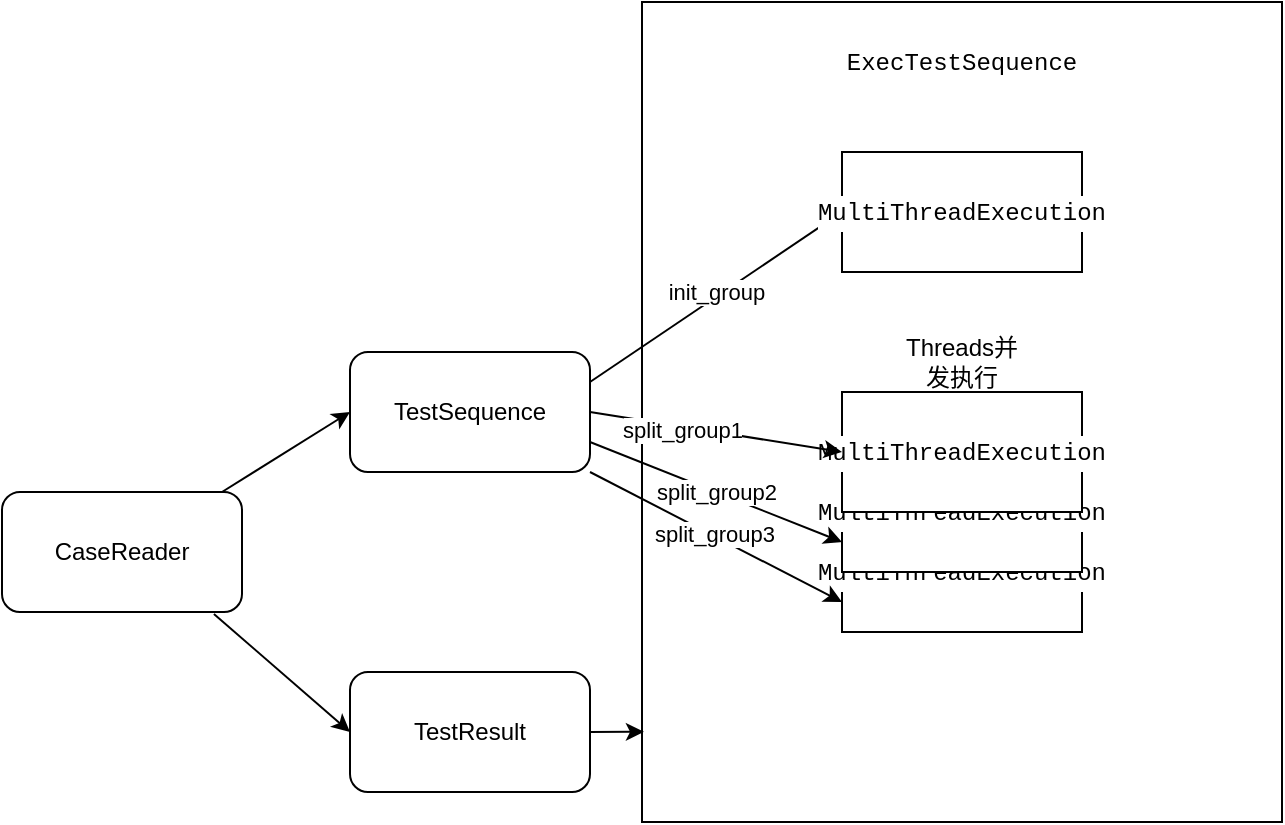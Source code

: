 <mxfile version="22.0.2" type="github">
  <diagram name="第 1 页" id="oW00P3V7mnh5LHBCPDzu">
    <mxGraphModel dx="1026" dy="655" grid="1" gridSize="10" guides="1" tooltips="1" connect="1" arrows="1" fold="1" page="1" pageScale="1" pageWidth="827" pageHeight="1169" math="0" shadow="0">
      <root>
        <mxCell id="0" />
        <mxCell id="1" parent="0" />
        <mxCell id="J1ZOG7vAqP7zo_LzjKBQ-20" value="" style="rounded=0;whiteSpace=wrap;html=1;" vertex="1" parent="1">
          <mxGeometry x="330" y="55" width="320" height="410" as="geometry" />
        </mxCell>
        <mxCell id="J1ZOG7vAqP7zo_LzjKBQ-11" value="&lt;div style=&quot;background-color: rgb(255, 255, 255); font-family: Menlo, Monaco, &amp;quot;Courier New&amp;quot;, monospace; line-height: 18px;&quot;&gt;MultiThreadExecution&lt;/div&gt;" style="rounded=0;whiteSpace=wrap;html=1;" vertex="1" parent="1">
          <mxGeometry x="430" y="310" width="120" height="60" as="geometry" />
        </mxCell>
        <mxCell id="J1ZOG7vAqP7zo_LzjKBQ-1" value="TestSequence" style="rounded=1;whiteSpace=wrap;html=1;" vertex="1" parent="1">
          <mxGeometry x="184" y="230" width="120" height="60" as="geometry" />
        </mxCell>
        <mxCell id="J1ZOG7vAqP7zo_LzjKBQ-2" value="TestResult" style="rounded=1;whiteSpace=wrap;html=1;" vertex="1" parent="1">
          <mxGeometry x="184" y="390" width="120" height="60" as="geometry" />
        </mxCell>
        <mxCell id="J1ZOG7vAqP7zo_LzjKBQ-3" value="" style="endArrow=classic;html=1;rounded=0;exitX=1;exitY=0.25;exitDx=0;exitDy=0;entryX=0;entryY=0.5;entryDx=0;entryDy=0;" edge="1" parent="1" source="J1ZOG7vAqP7zo_LzjKBQ-1" target="J1ZOG7vAqP7zo_LzjKBQ-8">
          <mxGeometry width="50" height="50" relative="1" as="geometry">
            <mxPoint x="310" y="230" as="sourcePoint" />
            <mxPoint x="420" y="160" as="targetPoint" />
          </mxGeometry>
        </mxCell>
        <mxCell id="J1ZOG7vAqP7zo_LzjKBQ-14" value="init_group" style="edgeLabel;html=1;align=center;verticalAlign=middle;resizable=0;points=[];" vertex="1" connectable="0" parent="J1ZOG7vAqP7zo_LzjKBQ-3">
          <mxGeometry x="0.021" y="2" relative="1" as="geometry">
            <mxPoint as="offset" />
          </mxGeometry>
        </mxCell>
        <mxCell id="J1ZOG7vAqP7zo_LzjKBQ-5" value="CaseReader" style="rounded=1;whiteSpace=wrap;html=1;" vertex="1" parent="1">
          <mxGeometry x="10" y="300" width="120" height="60" as="geometry" />
        </mxCell>
        <mxCell id="J1ZOG7vAqP7zo_LzjKBQ-6" value="" style="endArrow=classic;html=1;rounded=0;entryX=0;entryY=0.5;entryDx=0;entryDy=0;" edge="1" parent="1" target="J1ZOG7vAqP7zo_LzjKBQ-1">
          <mxGeometry width="50" height="50" relative="1" as="geometry">
            <mxPoint x="120" y="300" as="sourcePoint" />
            <mxPoint x="170" y="250" as="targetPoint" />
          </mxGeometry>
        </mxCell>
        <mxCell id="J1ZOG7vAqP7zo_LzjKBQ-7" value="" style="endArrow=classic;html=1;rounded=0;entryX=0;entryY=0.5;entryDx=0;entryDy=0;exitX=0.883;exitY=1.017;exitDx=0;exitDy=0;exitPerimeter=0;" edge="1" parent="1" source="J1ZOG7vAqP7zo_LzjKBQ-5" target="J1ZOG7vAqP7zo_LzjKBQ-2">
          <mxGeometry width="50" height="50" relative="1" as="geometry">
            <mxPoint x="120" y="420" as="sourcePoint" />
            <mxPoint x="170" y="370" as="targetPoint" />
          </mxGeometry>
        </mxCell>
        <mxCell id="J1ZOG7vAqP7zo_LzjKBQ-8" value="&lt;div style=&quot;background-color: rgb(255, 255, 255); font-family: Menlo, Monaco, &amp;quot;Courier New&amp;quot;, monospace; line-height: 18px;&quot;&gt;MultiThreadExecution&lt;/div&gt;" style="rounded=0;whiteSpace=wrap;html=1;" vertex="1" parent="1">
          <mxGeometry x="430" y="130" width="120" height="60" as="geometry" />
        </mxCell>
        <mxCell id="J1ZOG7vAqP7zo_LzjKBQ-10" value="&lt;div style=&quot;background-color: rgb(255, 255, 255); font-family: Menlo, Monaco, &amp;quot;Courier New&amp;quot;, monospace; line-height: 18px;&quot;&gt;MultiThreadExecution&lt;/div&gt;" style="rounded=0;whiteSpace=wrap;html=1;" vertex="1" parent="1">
          <mxGeometry x="430" y="280" width="120" height="60" as="geometry" />
        </mxCell>
        <mxCell id="J1ZOG7vAqP7zo_LzjKBQ-9" value="&lt;div style=&quot;background-color: rgb(255, 255, 255); font-family: Menlo, Monaco, &amp;quot;Courier New&amp;quot;, monospace; line-height: 18px;&quot;&gt;MultiThreadExecution&lt;/div&gt;" style="rounded=0;whiteSpace=wrap;html=1;" vertex="1" parent="1">
          <mxGeometry x="430" y="250" width="120" height="60" as="geometry" />
        </mxCell>
        <mxCell id="J1ZOG7vAqP7zo_LzjKBQ-15" value="" style="endArrow=classic;html=1;rounded=0;exitX=1;exitY=0.5;exitDx=0;exitDy=0;entryX=0;entryY=0.5;entryDx=0;entryDy=0;" edge="1" parent="1" source="J1ZOG7vAqP7zo_LzjKBQ-1" target="J1ZOG7vAqP7zo_LzjKBQ-9">
          <mxGeometry width="50" height="50" relative="1" as="geometry">
            <mxPoint x="330" y="310" as="sourcePoint" />
            <mxPoint x="380" y="260" as="targetPoint" />
          </mxGeometry>
        </mxCell>
        <mxCell id="J1ZOG7vAqP7zo_LzjKBQ-18" value="split_group1" style="edgeLabel;html=1;align=center;verticalAlign=middle;resizable=0;points=[];" vertex="1" connectable="0" parent="J1ZOG7vAqP7zo_LzjKBQ-15">
          <mxGeometry x="-0.268" y="-1" relative="1" as="geometry">
            <mxPoint as="offset" />
          </mxGeometry>
        </mxCell>
        <mxCell id="J1ZOG7vAqP7zo_LzjKBQ-16" value="split_group2" style="endArrow=classic;html=1;rounded=0;exitX=1;exitY=0.75;exitDx=0;exitDy=0;entryX=0;entryY=0.75;entryDx=0;entryDy=0;" edge="1" parent="1" source="J1ZOG7vAqP7zo_LzjKBQ-1" target="J1ZOG7vAqP7zo_LzjKBQ-10">
          <mxGeometry width="50" height="50" relative="1" as="geometry">
            <mxPoint x="330" y="380" as="sourcePoint" />
            <mxPoint x="380" y="330" as="targetPoint" />
          </mxGeometry>
        </mxCell>
        <mxCell id="J1ZOG7vAqP7zo_LzjKBQ-17" value="" style="endArrow=classic;html=1;rounded=0;exitX=1;exitY=1;exitDx=0;exitDy=0;entryX=0;entryY=0.75;entryDx=0;entryDy=0;" edge="1" parent="1" source="J1ZOG7vAqP7zo_LzjKBQ-1" target="J1ZOG7vAqP7zo_LzjKBQ-11">
          <mxGeometry width="50" height="50" relative="1" as="geometry">
            <mxPoint x="310" y="370" as="sourcePoint" />
            <mxPoint x="360" y="320" as="targetPoint" />
          </mxGeometry>
        </mxCell>
        <mxCell id="J1ZOG7vAqP7zo_LzjKBQ-19" value="split_group3" style="edgeLabel;html=1;align=center;verticalAlign=middle;resizable=0;points=[];" vertex="1" connectable="0" parent="J1ZOG7vAqP7zo_LzjKBQ-17">
          <mxGeometry x="-0.022" y="1" relative="1" as="geometry">
            <mxPoint as="offset" />
          </mxGeometry>
        </mxCell>
        <mxCell id="J1ZOG7vAqP7zo_LzjKBQ-21" value="&lt;div style=&quot;background-color: rgb(255, 255, 255); font-family: Menlo, Monaco, &amp;quot;Courier New&amp;quot;, monospace; line-height: 18px;&quot;&gt;ExecTestSequence&lt;/div&gt;" style="text;html=1;strokeColor=none;fillColor=none;align=center;verticalAlign=middle;whiteSpace=wrap;rounded=0;" vertex="1" parent="1">
          <mxGeometry x="460" y="70" width="60" height="30" as="geometry" />
        </mxCell>
        <mxCell id="J1ZOG7vAqP7zo_LzjKBQ-22" value="" style="endArrow=classic;html=1;rounded=0;entryX=0.003;entryY=0.89;entryDx=0;entryDy=0;entryPerimeter=0;exitX=1;exitY=0.5;exitDx=0;exitDy=0;" edge="1" parent="1" source="J1ZOG7vAqP7zo_LzjKBQ-2" target="J1ZOG7vAqP7zo_LzjKBQ-20">
          <mxGeometry width="50" height="50" relative="1" as="geometry">
            <mxPoint x="230" y="550" as="sourcePoint" />
            <mxPoint x="280" y="500" as="targetPoint" />
          </mxGeometry>
        </mxCell>
        <mxCell id="J1ZOG7vAqP7zo_LzjKBQ-23" value="Threads并发执行" style="text;html=1;strokeColor=none;fillColor=none;align=center;verticalAlign=middle;whiteSpace=wrap;rounded=0;" vertex="1" parent="1">
          <mxGeometry x="460" y="220" width="60" height="30" as="geometry" />
        </mxCell>
      </root>
    </mxGraphModel>
  </diagram>
</mxfile>
